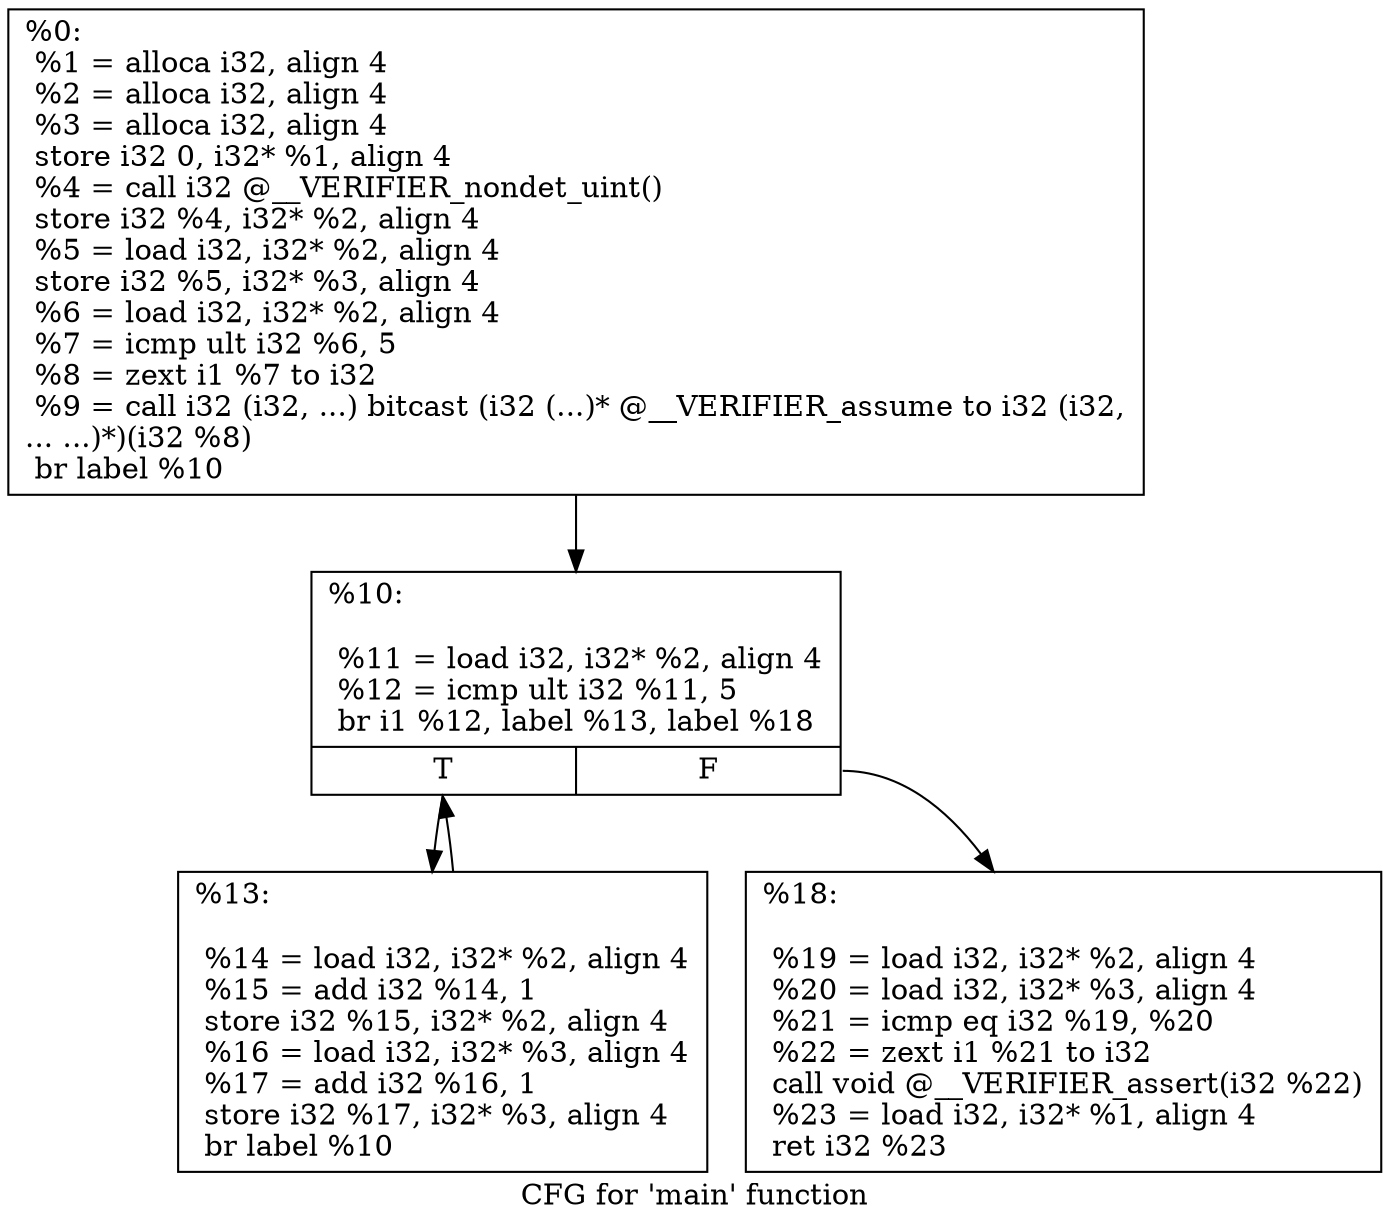 digraph "CFG for 'main' function" {
	label="CFG for 'main' function";

	Node0x564ea415dc20 [shape=record,label="{%0:\l  %1 = alloca i32, align 4\l  %2 = alloca i32, align 4\l  %3 = alloca i32, align 4\l  store i32 0, i32* %1, align 4\l  %4 = call i32 @__VERIFIER_nondet_uint()\l  store i32 %4, i32* %2, align 4\l  %5 = load i32, i32* %2, align 4\l  store i32 %5, i32* %3, align 4\l  %6 = load i32, i32* %2, align 4\l  %7 = icmp ult i32 %6, 5\l  %8 = zext i1 %7 to i32\l  %9 = call i32 (i32, ...) bitcast (i32 (...)* @__VERIFIER_assume to i32 (i32,\l... ...)*)(i32 %8)\l  br label %10\l}"];
	Node0x564ea415dc20 -> Node0x564ea415e7c0;
	Node0x564ea415e7c0 [shape=record,label="{%10:\l\l  %11 = load i32, i32* %2, align 4\l  %12 = icmp ult i32 %11, 5\l  br i1 %12, label %13, label %18\l|{<s0>T|<s1>F}}"];
	Node0x564ea415e7c0:s0 -> Node0x564ea415e990;
	Node0x564ea415e7c0:s1 -> Node0x564ea415e9e0;
	Node0x564ea415e990 [shape=record,label="{%13:\l\l  %14 = load i32, i32* %2, align 4\l  %15 = add i32 %14, 1\l  store i32 %15, i32* %2, align 4\l  %16 = load i32, i32* %3, align 4\l  %17 = add i32 %16, 1\l  store i32 %17, i32* %3, align 4\l  br label %10\l}"];
	Node0x564ea415e990 -> Node0x564ea415e7c0;
	Node0x564ea415e9e0 [shape=record,label="{%18:\l\l  %19 = load i32, i32* %2, align 4\l  %20 = load i32, i32* %3, align 4\l  %21 = icmp eq i32 %19, %20\l  %22 = zext i1 %21 to i32\l  call void @__VERIFIER_assert(i32 %22)\l  %23 = load i32, i32* %1, align 4\l  ret i32 %23\l}"];
}
